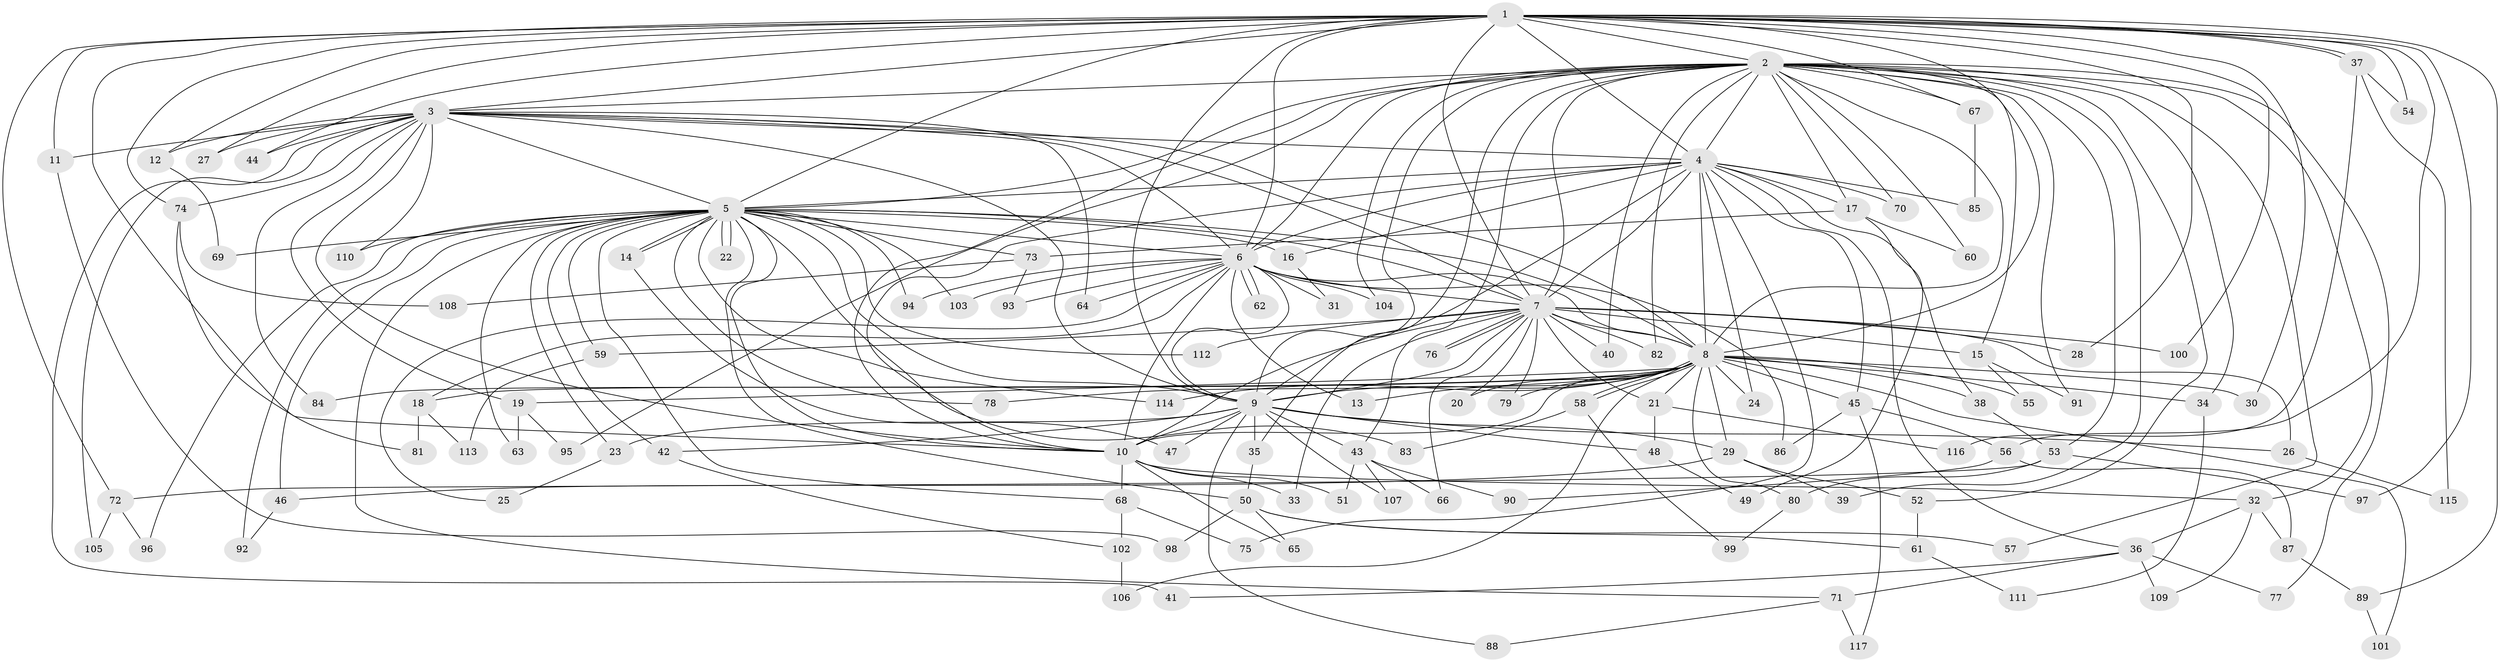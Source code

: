 // Generated by graph-tools (version 1.1) at 2025/25/03/09/25 03:25:52]
// undirected, 117 vertices, 259 edges
graph export_dot {
graph [start="1"]
  node [color=gray90,style=filled];
  1;
  2;
  3;
  4;
  5;
  6;
  7;
  8;
  9;
  10;
  11;
  12;
  13;
  14;
  15;
  16;
  17;
  18;
  19;
  20;
  21;
  22;
  23;
  24;
  25;
  26;
  27;
  28;
  29;
  30;
  31;
  32;
  33;
  34;
  35;
  36;
  37;
  38;
  39;
  40;
  41;
  42;
  43;
  44;
  45;
  46;
  47;
  48;
  49;
  50;
  51;
  52;
  53;
  54;
  55;
  56;
  57;
  58;
  59;
  60;
  61;
  62;
  63;
  64;
  65;
  66;
  67;
  68;
  69;
  70;
  71;
  72;
  73;
  74;
  75;
  76;
  77;
  78;
  79;
  80;
  81;
  82;
  83;
  84;
  85;
  86;
  87;
  88;
  89;
  90;
  91;
  92;
  93;
  94;
  95;
  96;
  97;
  98;
  99;
  100;
  101;
  102;
  103;
  104;
  105;
  106;
  107;
  108;
  109;
  110;
  111;
  112;
  113;
  114;
  115;
  116;
  117;
  1 -- 2;
  1 -- 3;
  1 -- 4;
  1 -- 5;
  1 -- 6;
  1 -- 7;
  1 -- 8;
  1 -- 9;
  1 -- 10;
  1 -- 11;
  1 -- 12;
  1 -- 27;
  1 -- 28;
  1 -- 30;
  1 -- 37;
  1 -- 37;
  1 -- 44;
  1 -- 54;
  1 -- 56;
  1 -- 67;
  1 -- 72;
  1 -- 74;
  1 -- 89;
  1 -- 97;
  1 -- 100;
  2 -- 3;
  2 -- 4;
  2 -- 5;
  2 -- 6;
  2 -- 7;
  2 -- 8;
  2 -- 9;
  2 -- 10;
  2 -- 15;
  2 -- 17;
  2 -- 32;
  2 -- 34;
  2 -- 35;
  2 -- 39;
  2 -- 40;
  2 -- 43;
  2 -- 52;
  2 -- 53;
  2 -- 57;
  2 -- 60;
  2 -- 67;
  2 -- 70;
  2 -- 77;
  2 -- 82;
  2 -- 91;
  2 -- 95;
  2 -- 104;
  3 -- 4;
  3 -- 5;
  3 -- 6;
  3 -- 7;
  3 -- 8;
  3 -- 9;
  3 -- 10;
  3 -- 11;
  3 -- 12;
  3 -- 19;
  3 -- 27;
  3 -- 41;
  3 -- 44;
  3 -- 64;
  3 -- 74;
  3 -- 84;
  3 -- 105;
  3 -- 110;
  4 -- 5;
  4 -- 6;
  4 -- 7;
  4 -- 8;
  4 -- 9;
  4 -- 10;
  4 -- 16;
  4 -- 17;
  4 -- 24;
  4 -- 36;
  4 -- 38;
  4 -- 45;
  4 -- 70;
  4 -- 75;
  4 -- 85;
  5 -- 6;
  5 -- 7;
  5 -- 8;
  5 -- 9;
  5 -- 10;
  5 -- 14;
  5 -- 14;
  5 -- 16;
  5 -- 22;
  5 -- 22;
  5 -- 23;
  5 -- 42;
  5 -- 46;
  5 -- 50;
  5 -- 59;
  5 -- 63;
  5 -- 68;
  5 -- 69;
  5 -- 71;
  5 -- 73;
  5 -- 78;
  5 -- 83;
  5 -- 92;
  5 -- 94;
  5 -- 96;
  5 -- 103;
  5 -- 110;
  5 -- 112;
  5 -- 114;
  6 -- 7;
  6 -- 8;
  6 -- 9;
  6 -- 10;
  6 -- 13;
  6 -- 18;
  6 -- 25;
  6 -- 31;
  6 -- 62;
  6 -- 62;
  6 -- 64;
  6 -- 86;
  6 -- 93;
  6 -- 94;
  6 -- 103;
  6 -- 104;
  7 -- 8;
  7 -- 9;
  7 -- 10;
  7 -- 15;
  7 -- 20;
  7 -- 21;
  7 -- 26;
  7 -- 28;
  7 -- 33;
  7 -- 40;
  7 -- 59;
  7 -- 66;
  7 -- 76;
  7 -- 76;
  7 -- 79;
  7 -- 82;
  7 -- 100;
  7 -- 112;
  8 -- 9;
  8 -- 10;
  8 -- 13;
  8 -- 18;
  8 -- 19;
  8 -- 20;
  8 -- 21;
  8 -- 24;
  8 -- 29;
  8 -- 30;
  8 -- 34;
  8 -- 38;
  8 -- 45;
  8 -- 55;
  8 -- 58;
  8 -- 58;
  8 -- 78;
  8 -- 79;
  8 -- 80;
  8 -- 84;
  8 -- 101;
  8 -- 106;
  8 -- 114;
  9 -- 10;
  9 -- 23;
  9 -- 26;
  9 -- 29;
  9 -- 35;
  9 -- 42;
  9 -- 43;
  9 -- 47;
  9 -- 48;
  9 -- 88;
  9 -- 107;
  10 -- 32;
  10 -- 33;
  10 -- 51;
  10 -- 65;
  10 -- 68;
  11 -- 98;
  12 -- 69;
  14 -- 47;
  15 -- 55;
  15 -- 91;
  16 -- 31;
  17 -- 49;
  17 -- 60;
  17 -- 73;
  18 -- 81;
  18 -- 113;
  19 -- 63;
  19 -- 95;
  21 -- 48;
  21 -- 116;
  23 -- 25;
  26 -- 115;
  29 -- 39;
  29 -- 46;
  29 -- 52;
  32 -- 36;
  32 -- 87;
  32 -- 109;
  34 -- 111;
  35 -- 50;
  36 -- 41;
  36 -- 71;
  36 -- 77;
  36 -- 109;
  37 -- 54;
  37 -- 115;
  37 -- 116;
  38 -- 53;
  42 -- 102;
  43 -- 51;
  43 -- 66;
  43 -- 90;
  43 -- 107;
  45 -- 56;
  45 -- 86;
  45 -- 117;
  46 -- 92;
  48 -- 49;
  50 -- 57;
  50 -- 61;
  50 -- 65;
  50 -- 98;
  52 -- 61;
  53 -- 72;
  53 -- 80;
  53 -- 97;
  56 -- 87;
  56 -- 90;
  58 -- 83;
  58 -- 99;
  59 -- 113;
  61 -- 111;
  67 -- 85;
  68 -- 75;
  68 -- 102;
  71 -- 88;
  71 -- 117;
  72 -- 96;
  72 -- 105;
  73 -- 93;
  73 -- 108;
  74 -- 81;
  74 -- 108;
  80 -- 99;
  87 -- 89;
  89 -- 101;
  102 -- 106;
}
